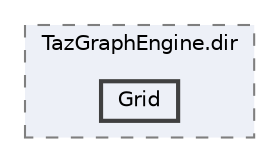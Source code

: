 digraph "/mnt/c/Users/lefte/Mujin/MastersThesis/Taz/TazGraph/build/TazGraphEngine/CMakeFiles/TazGraphEngine.dir/Grid"
{
 // LATEX_PDF_SIZE
  bgcolor="transparent";
  edge [fontname=Helvetica,fontsize=10,labelfontname=Helvetica,labelfontsize=10];
  node [fontname=Helvetica,fontsize=10,shape=box,height=0.2,width=0.4];
  compound=true
  subgraph clusterdir_4e2140582b0b85e25e6a4da5d2873536 {
    graph [ bgcolor="#edf0f7", pencolor="grey50", label="TazGraphEngine.dir", fontname=Helvetica,fontsize=10 style="filled,dashed", URL="dir_4e2140582b0b85e25e6a4da5d2873536.html",tooltip=""]
  dir_a4fdefd8c8b7c7e31c9e4ee251fcec0e [label="Grid", fillcolor="#edf0f7", color="grey25", style="filled,bold", URL="dir_a4fdefd8c8b7c7e31c9e4ee251fcec0e.html",tooltip=""];
  }
}
